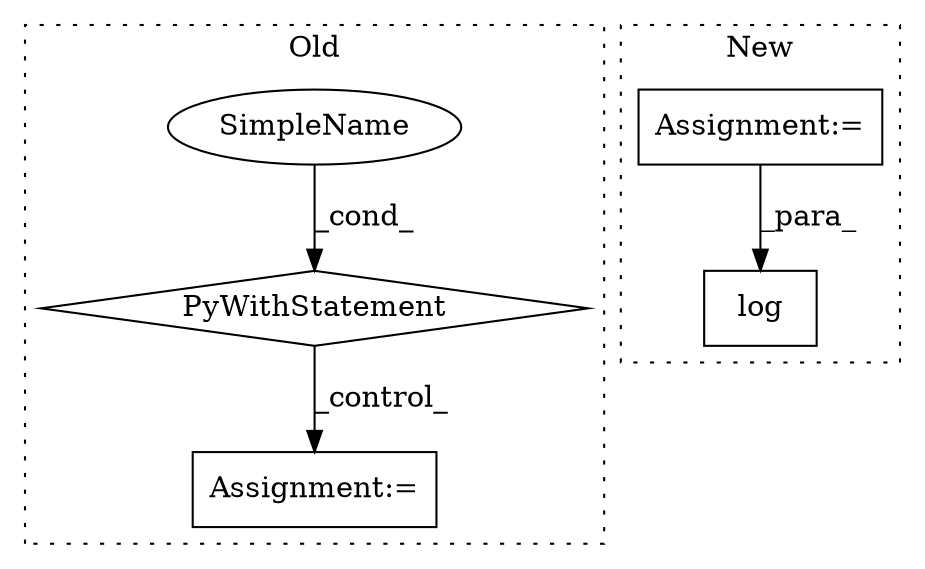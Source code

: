 digraph G {
subgraph cluster0 {
1 [label="PyWithStatement" a="104" s="4777,4824" l="10,2" shape="diamond"];
3 [label="Assignment:=" a="7" s="4845" l="1" shape="box"];
4 [label="SimpleName" a="42" s="" l="" shape="ellipse"];
label = "Old";
style="dotted";
}
subgraph cluster1 {
2 [label="log" a="32" s="3838,3861" l="4,1" shape="box"];
5 [label="Assignment:=" a="7" s="3525" l="1" shape="box"];
label = "New";
style="dotted";
}
1 -> 3 [label="_control_"];
4 -> 1 [label="_cond_"];
5 -> 2 [label="_para_"];
}